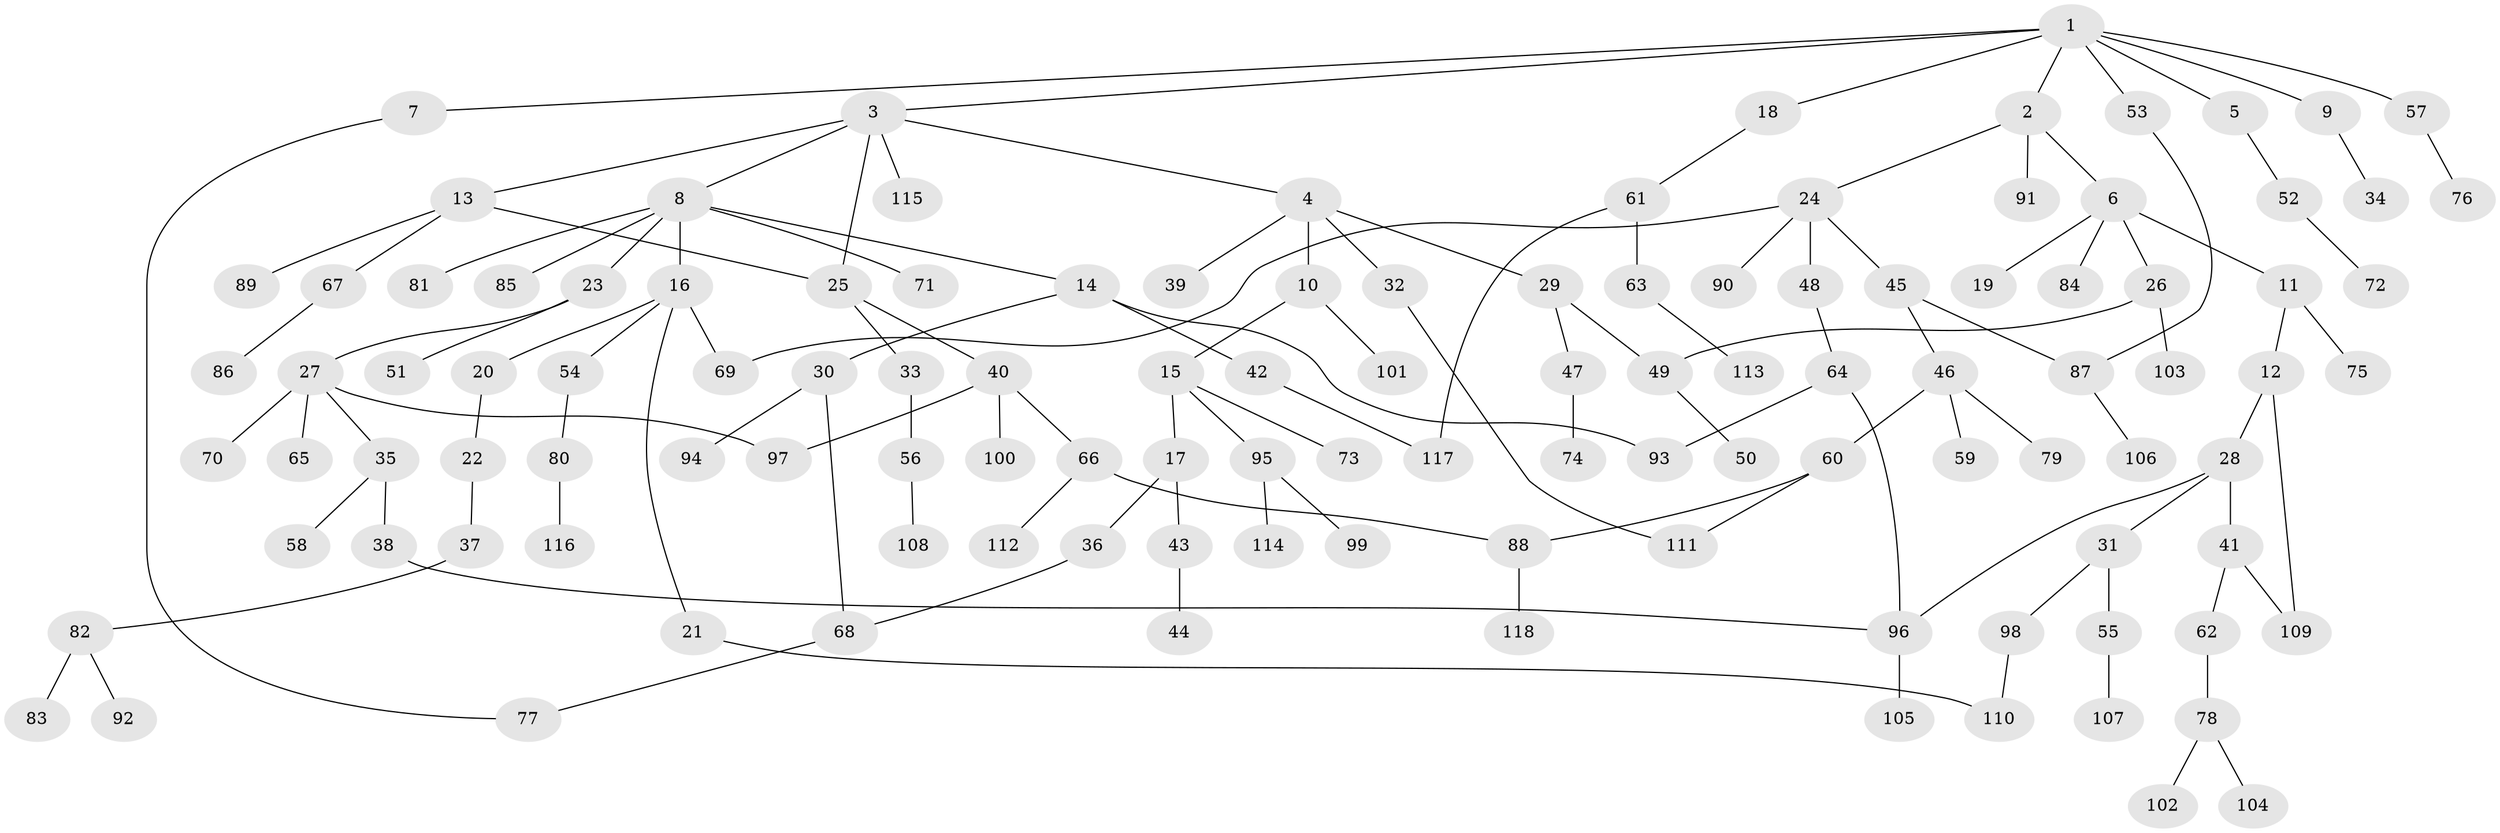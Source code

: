 // coarse degree distribution, {8: 0.012658227848101266, 3: 0.13924050632911392, 11: 0.012658227848101266, 5: 0.06329113924050633, 2: 0.2911392405063291, 4: 0.0759493670886076, 1: 0.3924050632911392, 6: 0.012658227848101266}
// Generated by graph-tools (version 1.1) at 2025/51/02/27/25 19:51:36]
// undirected, 118 vertices, 132 edges
graph export_dot {
graph [start="1"]
  node [color=gray90,style=filled];
  1;
  2;
  3;
  4;
  5;
  6;
  7;
  8;
  9;
  10;
  11;
  12;
  13;
  14;
  15;
  16;
  17;
  18;
  19;
  20;
  21;
  22;
  23;
  24;
  25;
  26;
  27;
  28;
  29;
  30;
  31;
  32;
  33;
  34;
  35;
  36;
  37;
  38;
  39;
  40;
  41;
  42;
  43;
  44;
  45;
  46;
  47;
  48;
  49;
  50;
  51;
  52;
  53;
  54;
  55;
  56;
  57;
  58;
  59;
  60;
  61;
  62;
  63;
  64;
  65;
  66;
  67;
  68;
  69;
  70;
  71;
  72;
  73;
  74;
  75;
  76;
  77;
  78;
  79;
  80;
  81;
  82;
  83;
  84;
  85;
  86;
  87;
  88;
  89;
  90;
  91;
  92;
  93;
  94;
  95;
  96;
  97;
  98;
  99;
  100;
  101;
  102;
  103;
  104;
  105;
  106;
  107;
  108;
  109;
  110;
  111;
  112;
  113;
  114;
  115;
  116;
  117;
  118;
  1 -- 2;
  1 -- 3;
  1 -- 5;
  1 -- 7;
  1 -- 9;
  1 -- 18;
  1 -- 53;
  1 -- 57;
  2 -- 6;
  2 -- 24;
  2 -- 91;
  3 -- 4;
  3 -- 8;
  3 -- 13;
  3 -- 25;
  3 -- 115;
  4 -- 10;
  4 -- 29;
  4 -- 32;
  4 -- 39;
  5 -- 52;
  6 -- 11;
  6 -- 19;
  6 -- 26;
  6 -- 84;
  7 -- 77;
  8 -- 14;
  8 -- 16;
  8 -- 23;
  8 -- 71;
  8 -- 81;
  8 -- 85;
  9 -- 34;
  10 -- 15;
  10 -- 101;
  11 -- 12;
  11 -- 75;
  12 -- 28;
  12 -- 109;
  13 -- 67;
  13 -- 89;
  13 -- 25;
  14 -- 30;
  14 -- 42;
  14 -- 93;
  15 -- 17;
  15 -- 73;
  15 -- 95;
  16 -- 20;
  16 -- 21;
  16 -- 54;
  16 -- 69;
  17 -- 36;
  17 -- 43;
  18 -- 61;
  20 -- 22;
  21 -- 110;
  22 -- 37;
  23 -- 27;
  23 -- 51;
  24 -- 45;
  24 -- 48;
  24 -- 90;
  24 -- 69;
  25 -- 33;
  25 -- 40;
  26 -- 103;
  26 -- 49;
  27 -- 35;
  27 -- 65;
  27 -- 70;
  27 -- 97;
  28 -- 31;
  28 -- 41;
  28 -- 96;
  29 -- 47;
  29 -- 49;
  30 -- 94;
  30 -- 68;
  31 -- 55;
  31 -- 98;
  32 -- 111;
  33 -- 56;
  35 -- 38;
  35 -- 58;
  36 -- 68;
  37 -- 82;
  38 -- 96;
  40 -- 66;
  40 -- 100;
  40 -- 97;
  41 -- 62;
  41 -- 109;
  42 -- 117;
  43 -- 44;
  45 -- 46;
  45 -- 87;
  46 -- 59;
  46 -- 60;
  46 -- 79;
  47 -- 74;
  48 -- 64;
  49 -- 50;
  52 -- 72;
  53 -- 87;
  54 -- 80;
  55 -- 107;
  56 -- 108;
  57 -- 76;
  60 -- 111;
  60 -- 88;
  61 -- 63;
  61 -- 117;
  62 -- 78;
  63 -- 113;
  64 -- 96;
  64 -- 93;
  66 -- 88;
  66 -- 112;
  67 -- 86;
  68 -- 77;
  78 -- 102;
  78 -- 104;
  80 -- 116;
  82 -- 83;
  82 -- 92;
  87 -- 106;
  88 -- 118;
  95 -- 99;
  95 -- 114;
  96 -- 105;
  98 -- 110;
}
